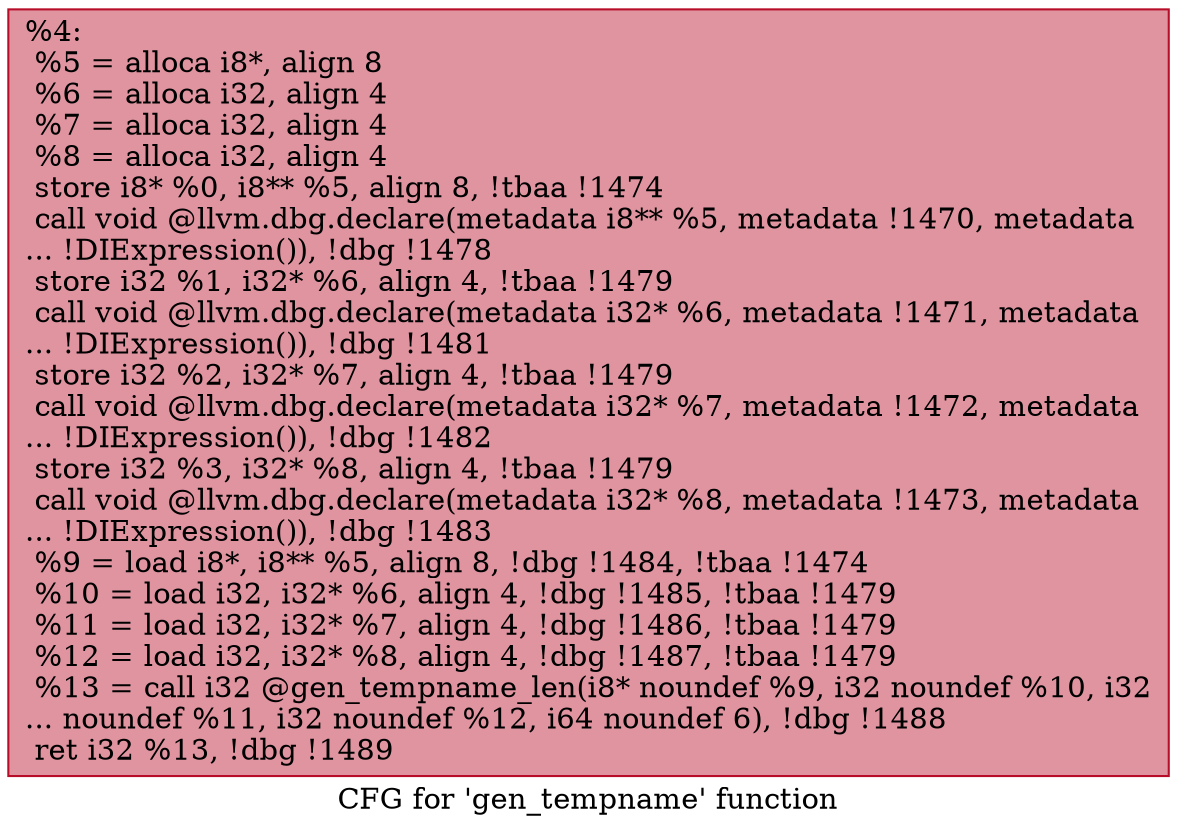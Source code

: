 digraph "CFG for 'gen_tempname' function" {
	label="CFG for 'gen_tempname' function";

	Node0x11701f0 [shape=record,color="#b70d28ff", style=filled, fillcolor="#b70d2870",label="{%4:\l  %5 = alloca i8*, align 8\l  %6 = alloca i32, align 4\l  %7 = alloca i32, align 4\l  %8 = alloca i32, align 4\l  store i8* %0, i8** %5, align 8, !tbaa !1474\l  call void @llvm.dbg.declare(metadata i8** %5, metadata !1470, metadata\l... !DIExpression()), !dbg !1478\l  store i32 %1, i32* %6, align 4, !tbaa !1479\l  call void @llvm.dbg.declare(metadata i32* %6, metadata !1471, metadata\l... !DIExpression()), !dbg !1481\l  store i32 %2, i32* %7, align 4, !tbaa !1479\l  call void @llvm.dbg.declare(metadata i32* %7, metadata !1472, metadata\l... !DIExpression()), !dbg !1482\l  store i32 %3, i32* %8, align 4, !tbaa !1479\l  call void @llvm.dbg.declare(metadata i32* %8, metadata !1473, metadata\l... !DIExpression()), !dbg !1483\l  %9 = load i8*, i8** %5, align 8, !dbg !1484, !tbaa !1474\l  %10 = load i32, i32* %6, align 4, !dbg !1485, !tbaa !1479\l  %11 = load i32, i32* %7, align 4, !dbg !1486, !tbaa !1479\l  %12 = load i32, i32* %8, align 4, !dbg !1487, !tbaa !1479\l  %13 = call i32 @gen_tempname_len(i8* noundef %9, i32 noundef %10, i32\l... noundef %11, i32 noundef %12, i64 noundef 6), !dbg !1488\l  ret i32 %13, !dbg !1489\l}"];
}

